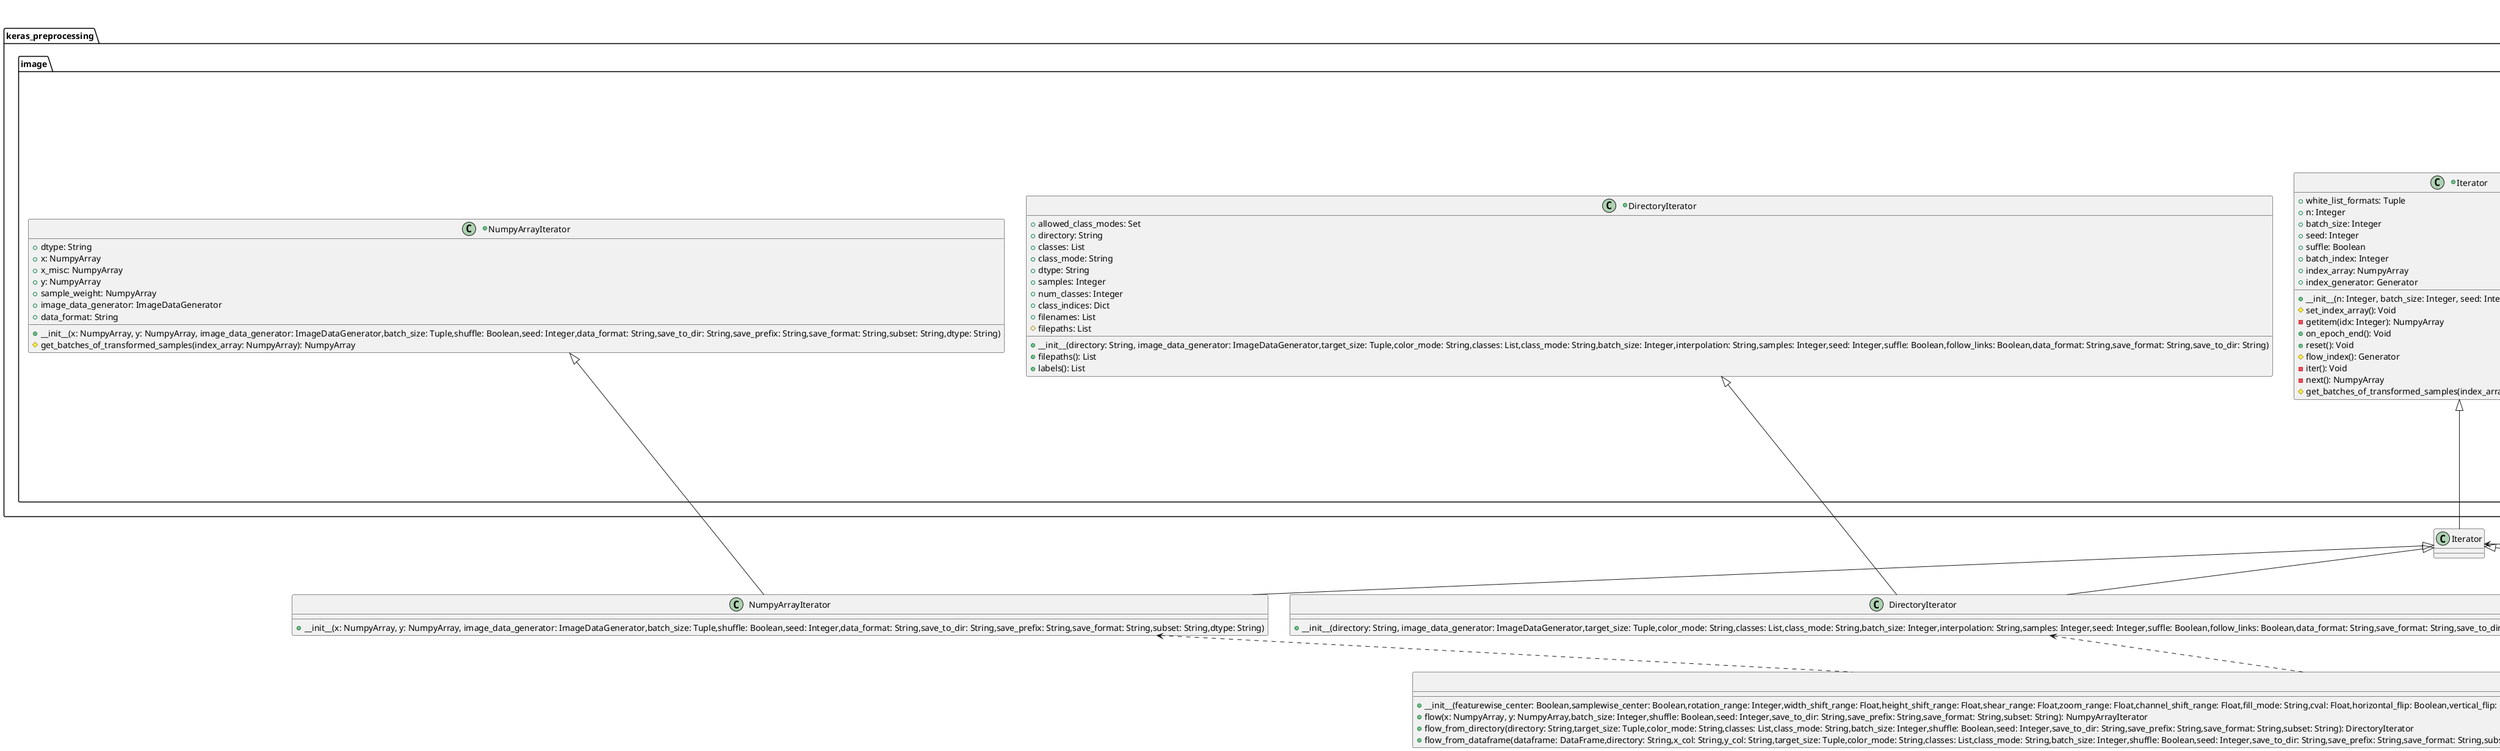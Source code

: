 @startuml

title Keras - Iterator


+class keras_preprocessing.image.Iterator {
    +white_list_formats: Tuple
    +n: Integer
    +batch_size: Integer
    +seed: Integer
    +suffle: Boolean
    +batch_index: Integer
    +index_array: NumpyArray
    +index_generator: Generator

    +__init__(n: Integer, batch_size: Integer, seed: Integer, shuffle: Boolean)
    #set_index_array(): Void
    -getitem(idx: Integer): NumpyArray
    +on_epoch_end(): Void
    +reset(): Void
    #flow_index(): Generator
    -iter(): Void
    -next(): NumpyArray
    #get_batches_of_transformed_samples(index_array: NumpyArray): NumpyArray
    
}

+class keras_preprocessing.image.DataFrameIterator {
    +allowed_class_modes: Set
    +directory: String
    +class_mode: String
    +dtype: String
    +class_indices: Dict
    +classes: List
    +filenames: List
    #filepaths: List
    +samples: Integer

    +__init__(dataframe: PandasDataFrame,directory: String,image_data_generator: ImageDataGenerator,x_col: String,y_col: String,class_mode: String,target_size: Tuple,color_mode: String,classes: List,class_mode: String,batch_size: Integer,interpolation: String,samples: Integer,seed: Integer)
    +get_classes(): List
    #filter_classes(): List
    +filepaths(): List
}

+class keras_preprocessing.image.DirectoryIterator {
    +allowed_class_modes: Set
    +directory: String
    +classes: List
    +class_mode: String
    +dtype: String
    +samples: Integer
    +num_classes: Integer
    +class_indices: Dict
    +filenames: List
    #filepaths: List
    
    +__init__(directory: String, image_data_generator: ImageDataGenerator,target_size: Tuple,color_mode: String,classes: List,class_mode: String,batch_size: Integer,interpolation: String,samples: Integer,seed: Integer,suffle: Boolean,follow_links: Boolean,data_format: String,save_format: String,save_to_dir: String)
    +filepaths(): List
    +labels(): List

}

+class keras_preprocessing.image.NumpyArrayIterator {
    +__init__(x: NumpyArray, y: NumpyArray, image_data_generator: ImageDataGenerator,batch_size: Tuple,shuffle: Boolean,seed: Integer,data_format: String,save_to_dir: String,save_prefix: String,save_format: String,subset: String,dtype: String)
    +dtype: String
    +x: NumpyArray
    +x_misc: NumpyArray
    +y: NumpyArray
    +sample_weight: NumpyArray
    +image_data_generator: ImageDataGenerator
    +data_format: String
    
    #get_batches_of_transformed_samples(index_array: NumpyArray): NumpyArray
}

+class keras_preprocessing.image.ImageDataGenerator {
    +featurewise_center: Boolean
    +samplewise_center: Boolean
    +rotation_range: Integer
    +width_shift_range: Float
    +height_shift_range: Float
    +shear_range: Float
    +zoom_range: Float
    +channel_shift_range: Float
    +fill_mode: String
    +cval: Float
    +horizontal_flip: Boolean
    +vertical_flip: Boolean
    +rescale: Float
    +preprocessing_function: Function
    +data_format: String
    +validation_split: Float
    +dtype: String
    +featurewise_std_normalization: Boolean
    +samplewise_std_normalization: Boolean
    +zca_whitening: Boolean
    +zca_epsilon: Float
    +random_crop: Boolean
    +output_dim_ordering: String
    +rescale: Float

    +__init__(featurewise_center: Boolean,samplewise_center: Boolean,rotation_range: Integer,width_shift_range: Float,height_shift_range: Float,shear_range: Float,zoom_range: Float,channel_shift_range: Float,fill_mode: String,cval: Float,horizontal_flip: Boolean,vertical_flip: Boolean,rescale: Float,preprocessing_function: Function,data_format: String,validation_split: Float,dtype: String,featurewise_std_normalization: Boolean,samplewise_std_normalization: Boolean,zca_whitening: Boolean,zca_epsilon: Float,random_crop: Boolean,output_dim_ordering: String,rescale: Float)
    +flow(x: NumpyArray, y: NumpyArray,batch_size: Integer,shuffle: Boolean,seed: Integer,save_to_dir: String,save_prefix: String,save_format: String,subset: String): NumpyArrayIterator
    +flow_from_directory(directory: String,target_size: Tuple,color_mode: String,classes: List,class_mode: String,batch_size: Integer,shuffle: Boolean,seed: Integer,save_to_dir: String,save_prefix: String,save_format: String,subset: String): DirectoryIterator
    +flow_from_dataframe(dataframe: DataFrame,directory: String,x_col: String,y_col: String,target_size: Tuple,color_mode: String,classes: List,class_mode: String,batch_size: Integer,shuffle: Boolean,seed: Integer,save_to_dir: String,save_prefix: String,save_format: String,subset: String): DataFrameIterator                 
    +standardize(x: NumpyArray): NumpyArray
    +get_random_transform(img_shape: Tuple,seed: Integer): NumpyArray
    +apply_transform(x: NumpyArray,transform_parameters: Dict): NumpyArray
    +random_transform(x: NumpyArray,seed: Integer): NumpyArray
    +fit(x: NumpyArray,augment: Boolean,round: Integer,seed: Integer): Void
}
class Iterator extends keras_preprocessing.image.Iterator {

}

class DirectoryIterator extends keras_preprocessing.image.DirectoryIterator, Iterator{
    +__init__(directory: String, image_data_generator: ImageDataGenerator,target_size: Tuple,color_mode: String,classes: List,class_mode: String,batch_size: Integer,interpolation: String,samples: Integer,seed: Integer,suffle: Boolean,follow_links: Boolean,data_format: String,save_format: String,save_to_dir: String)
}

class NumpyArrayIterator extends keras_preprocessing.image.NumpyArrayIterator,Iterator{
    +__init__(x: NumpyArray, y: NumpyArray, image_data_generator: ImageDataGenerator,batch_size: Tuple,shuffle: Boolean,seed: Integer,data_format: String,save_to_dir: String,save_prefix: String,save_format: String,subset: String,dtype: String)
}

class DataFrameIterator extends keras_preprocessing.image.DataFrameIterator,Iterator{
     +__init__(dataframe: PandasDataFrame,directory: String,image_data_generator: ImageDataGenerator,x_col: String,y_col: String,class_mode: String,target_size: Tuple,color_mode: String,classes: List,class_mode: String,batch_size: Integer,interpolation: String,samples: Integer,seed: Integer)
}

class ImageDataGenerator extends keras_preprocessing.image.ImageDataGenerator{
    +__init__(featurewise_center: Boolean,samplewise_center: Boolean,rotation_range: Integer,width_shift_range: Float,height_shift_range: Float,shear_range: Float,zoom_range: Float,channel_shift_range: Float,fill_mode: String,cval: Float,horizontal_flip: Boolean,vertical_flip: Boolean,rescale: Float,preprocessing_function: Function,data_format: String,validation_split: Float,dtype: String,featurewise_std_normalization: Boolean,samplewise_std_normalization: Boolean,zca_whitening: Boolean,zca_epsilon: Float,random_crop: Boolean,output_dim_ordering: String,rescale: Float)
    +flow(x: NumpyArray, y: NumpyArray,batch_size: Integer,shuffle: Boolean,seed: Integer,save_to_dir: String,save_prefix: String,save_format: String,subset: String): NumpyArrayIterator
    +flow_from_directory(directory: String,target_size: Tuple,color_mode: String,classes: List,class_mode: String,batch_size: Integer,shuffle: Boolean,seed: Integer,save_to_dir: String,save_prefix: String,save_format: String,subset: String): DirectoryIterator
    +flow_from_dataframe(dataframe: DataFrame,directory: String,x_col: String,y_col: String,target_size: Tuple,color_mode: String,classes: List,class_mode: String,batch_size: Integer,shuffle: Boolean,seed: Integer,save_to_dir: String,save_prefix: String,save_format: String,subset: String): DataFrameIterator
}


ImageDataGenerator -up[dashed]-> DataFrameIterator
ImageDataGenerator -up[dashed]-> NumpyArrayIterator
ImageDataGenerator -up[dashed]-> DirectoryIterator

client -left-> Iterator
client -left-> ImageDataGenerator

@enduml